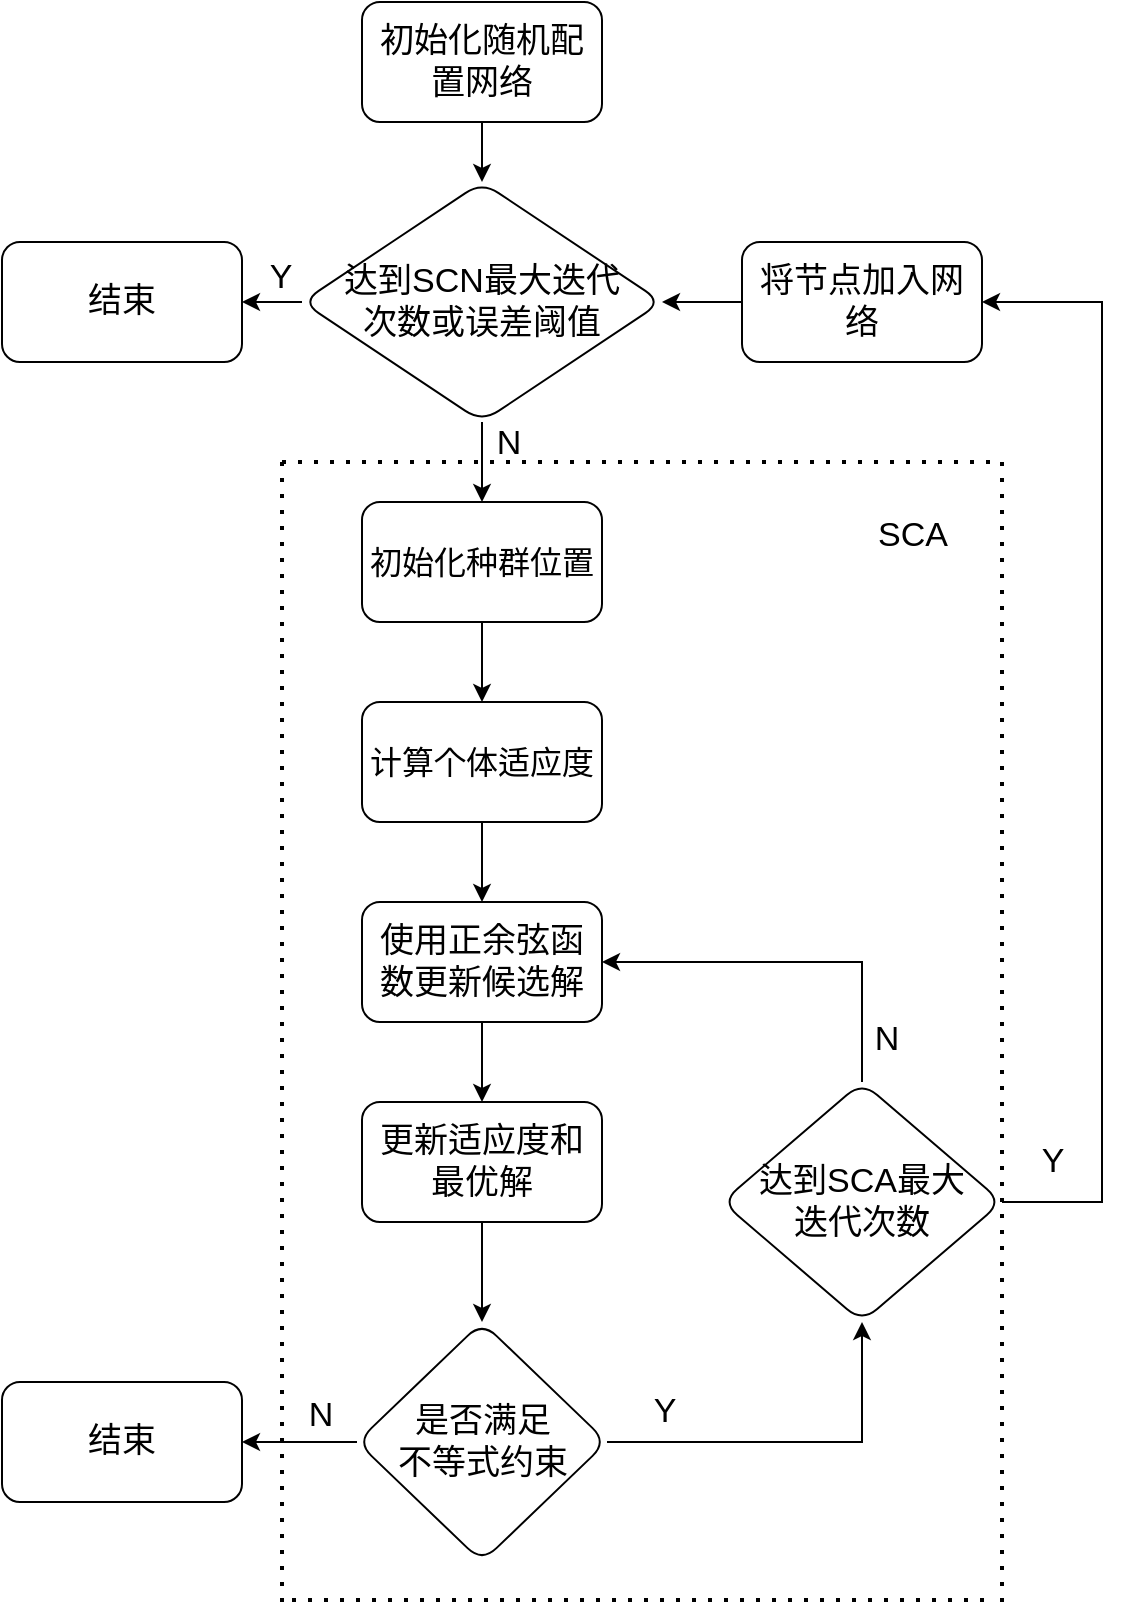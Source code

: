 <mxfile version="21.4.0" type="github">
  <diagram name="第 1 页" id="-gMaRvMxoEYFehouByGR">
    <mxGraphModel dx="980" dy="776" grid="1" gridSize="10" guides="1" tooltips="1" connect="1" arrows="1" fold="1" page="1" pageScale="1" pageWidth="827" pageHeight="1169" math="0" shadow="0">
      <root>
        <mxCell id="0" />
        <mxCell id="1" parent="0" />
        <mxCell id="0GGinekkQ6M6HEJnRW7u-3" value="" style="edgeStyle=orthogonalEdgeStyle;rounded=0;orthogonalLoop=1;jettySize=auto;html=1;fontSize=17;" edge="1" parent="1" source="0GGinekkQ6M6HEJnRW7u-1" target="0GGinekkQ6M6HEJnRW7u-2">
          <mxGeometry relative="1" as="geometry" />
        </mxCell>
        <mxCell id="0GGinekkQ6M6HEJnRW7u-1" value="初始化随机配置网络" style="rounded=1;whiteSpace=wrap;html=1;fontSize=17;" vertex="1" parent="1">
          <mxGeometry x="250" y="70" width="120" height="60" as="geometry" />
        </mxCell>
        <mxCell id="0GGinekkQ6M6HEJnRW7u-5" value="" style="edgeStyle=orthogonalEdgeStyle;rounded=0;orthogonalLoop=1;jettySize=auto;html=1;fontSize=17;" edge="1" parent="1" source="0GGinekkQ6M6HEJnRW7u-2" target="0GGinekkQ6M6HEJnRW7u-4">
          <mxGeometry relative="1" as="geometry" />
        </mxCell>
        <mxCell id="0GGinekkQ6M6HEJnRW7u-25" value="" style="edgeStyle=orthogonalEdgeStyle;rounded=0;orthogonalLoop=1;jettySize=auto;html=1;fontSize=17;" edge="1" parent="1" source="0GGinekkQ6M6HEJnRW7u-2" target="0GGinekkQ6M6HEJnRW7u-24">
          <mxGeometry relative="1" as="geometry" />
        </mxCell>
        <mxCell id="0GGinekkQ6M6HEJnRW7u-2" value="达到SCN最大迭代&lt;br&gt;次数或误差阈值" style="rhombus;whiteSpace=wrap;html=1;rounded=1;fontSize=17;" vertex="1" parent="1">
          <mxGeometry x="220" y="160" width="180" height="120" as="geometry" />
        </mxCell>
        <mxCell id="0GGinekkQ6M6HEJnRW7u-7" value="" style="edgeStyle=orthogonalEdgeStyle;rounded=0;orthogonalLoop=1;jettySize=auto;html=1;fontSize=17;" edge="1" parent="1" source="0GGinekkQ6M6HEJnRW7u-4" target="0GGinekkQ6M6HEJnRW7u-6">
          <mxGeometry relative="1" as="geometry" />
        </mxCell>
        <mxCell id="0GGinekkQ6M6HEJnRW7u-4" value="初始化种群位置" style="whiteSpace=wrap;html=1;rounded=1;fontSize=16;" vertex="1" parent="1">
          <mxGeometry x="250" y="320" width="120" height="60" as="geometry" />
        </mxCell>
        <mxCell id="0GGinekkQ6M6HEJnRW7u-9" value="" style="edgeStyle=orthogonalEdgeStyle;rounded=0;orthogonalLoop=1;jettySize=auto;html=1;fontSize=17;" edge="1" parent="1" source="0GGinekkQ6M6HEJnRW7u-6" target="0GGinekkQ6M6HEJnRW7u-8">
          <mxGeometry relative="1" as="geometry" />
        </mxCell>
        <mxCell id="0GGinekkQ6M6HEJnRW7u-6" value="计算个体适应度" style="whiteSpace=wrap;html=1;rounded=1;fontSize=16;" vertex="1" parent="1">
          <mxGeometry x="250" y="420" width="120" height="60" as="geometry" />
        </mxCell>
        <mxCell id="0GGinekkQ6M6HEJnRW7u-11" value="" style="edgeStyle=orthogonalEdgeStyle;rounded=0;orthogonalLoop=1;jettySize=auto;html=1;fontSize=17;" edge="1" parent="1" source="0GGinekkQ6M6HEJnRW7u-8" target="0GGinekkQ6M6HEJnRW7u-10">
          <mxGeometry relative="1" as="geometry" />
        </mxCell>
        <mxCell id="0GGinekkQ6M6HEJnRW7u-8" value="使用正余弦函数更新候选解" style="whiteSpace=wrap;html=1;rounded=1;fontSize=17;" vertex="1" parent="1">
          <mxGeometry x="250" y="520" width="120" height="60" as="geometry" />
        </mxCell>
        <mxCell id="0GGinekkQ6M6HEJnRW7u-16" value="" style="edgeStyle=orthogonalEdgeStyle;rounded=0;orthogonalLoop=1;jettySize=auto;html=1;fontSize=17;" edge="1" parent="1" source="0GGinekkQ6M6HEJnRW7u-10" target="0GGinekkQ6M6HEJnRW7u-15">
          <mxGeometry relative="1" as="geometry" />
        </mxCell>
        <mxCell id="0GGinekkQ6M6HEJnRW7u-10" value="更新适应度和最优解" style="whiteSpace=wrap;html=1;rounded=1;fontSize=17;" vertex="1" parent="1">
          <mxGeometry x="250" y="620" width="120" height="60" as="geometry" />
        </mxCell>
        <mxCell id="0GGinekkQ6M6HEJnRW7u-14" style="edgeStyle=orthogonalEdgeStyle;rounded=0;orthogonalLoop=1;jettySize=auto;html=1;entryX=1;entryY=0.5;entryDx=0;entryDy=0;exitX=0.5;exitY=0;exitDx=0;exitDy=0;fontSize=17;" edge="1" parent="1" source="0GGinekkQ6M6HEJnRW7u-12" target="0GGinekkQ6M6HEJnRW7u-8">
          <mxGeometry relative="1" as="geometry">
            <mxPoint x="500" y="730" as="sourcePoint" />
            <Array as="points">
              <mxPoint x="500" y="550" />
            </Array>
          </mxGeometry>
        </mxCell>
        <mxCell id="0GGinekkQ6M6HEJnRW7u-22" style="edgeStyle=orthogonalEdgeStyle;rounded=0;orthogonalLoop=1;jettySize=auto;html=1;entryX=1;entryY=0.5;entryDx=0;entryDy=0;fontSize=17;" edge="1" parent="1" source="0GGinekkQ6M6HEJnRW7u-12" target="0GGinekkQ6M6HEJnRW7u-21">
          <mxGeometry relative="1" as="geometry">
            <Array as="points">
              <mxPoint x="620" y="670" />
              <mxPoint x="620" y="220" />
            </Array>
          </mxGeometry>
        </mxCell>
        <mxCell id="0GGinekkQ6M6HEJnRW7u-12" value="达到SCA最大&lt;br&gt;迭代次数" style="rhombus;whiteSpace=wrap;html=1;rounded=1;fontSize=17;" vertex="1" parent="1">
          <mxGeometry x="430" y="610" width="140" height="120" as="geometry" />
        </mxCell>
        <mxCell id="0GGinekkQ6M6HEJnRW7u-17" style="edgeStyle=orthogonalEdgeStyle;rounded=0;orthogonalLoop=1;jettySize=auto;html=1;entryX=0.5;entryY=1;entryDx=0;entryDy=0;fontSize=17;" edge="1" parent="1" source="0GGinekkQ6M6HEJnRW7u-15" target="0GGinekkQ6M6HEJnRW7u-12">
          <mxGeometry relative="1" as="geometry" />
        </mxCell>
        <mxCell id="0GGinekkQ6M6HEJnRW7u-19" value="" style="edgeStyle=orthogonalEdgeStyle;rounded=0;orthogonalLoop=1;jettySize=auto;html=1;fontSize=17;" edge="1" parent="1" source="0GGinekkQ6M6HEJnRW7u-15" target="0GGinekkQ6M6HEJnRW7u-18">
          <mxGeometry relative="1" as="geometry" />
        </mxCell>
        <mxCell id="0GGinekkQ6M6HEJnRW7u-15" value="是否满足&lt;br&gt;不等式约束" style="rhombus;whiteSpace=wrap;html=1;rounded=1;fontSize=17;" vertex="1" parent="1">
          <mxGeometry x="247.5" y="730" width="125" height="120" as="geometry" />
        </mxCell>
        <mxCell id="0GGinekkQ6M6HEJnRW7u-18" value="结束" style="whiteSpace=wrap;html=1;rounded=1;fontSize=17;" vertex="1" parent="1">
          <mxGeometry x="70" y="760" width="120" height="60" as="geometry" />
        </mxCell>
        <mxCell id="0GGinekkQ6M6HEJnRW7u-23" style="edgeStyle=orthogonalEdgeStyle;rounded=0;orthogonalLoop=1;jettySize=auto;html=1;entryX=1;entryY=0.5;entryDx=0;entryDy=0;fontSize=17;" edge="1" parent="1" source="0GGinekkQ6M6HEJnRW7u-21" target="0GGinekkQ6M6HEJnRW7u-2">
          <mxGeometry relative="1" as="geometry" />
        </mxCell>
        <mxCell id="0GGinekkQ6M6HEJnRW7u-21" value="将节点加入网络" style="whiteSpace=wrap;html=1;rounded=1;fontSize=17;" vertex="1" parent="1">
          <mxGeometry x="440" y="190" width="120" height="60" as="geometry" />
        </mxCell>
        <mxCell id="0GGinekkQ6M6HEJnRW7u-24" value="结束" style="whiteSpace=wrap;html=1;rounded=1;fontSize=17;" vertex="1" parent="1">
          <mxGeometry x="70" y="190" width="120" height="60" as="geometry" />
        </mxCell>
        <mxCell id="0GGinekkQ6M6HEJnRW7u-26" value="" style="endArrow=none;dashed=1;html=1;dashPattern=1 3;strokeWidth=2;rounded=0;fontSize=17;" edge="1" parent="1">
          <mxGeometry width="50" height="50" relative="1" as="geometry">
            <mxPoint x="210" y="300" as="sourcePoint" />
            <mxPoint x="570" y="300" as="targetPoint" />
          </mxGeometry>
        </mxCell>
        <mxCell id="0GGinekkQ6M6HEJnRW7u-27" value="" style="endArrow=none;dashed=1;html=1;dashPattern=1 3;strokeWidth=2;rounded=0;fontSize=17;" edge="1" parent="1">
          <mxGeometry width="50" height="50" relative="1" as="geometry">
            <mxPoint x="210" y="870" as="sourcePoint" />
            <mxPoint x="210" y="300" as="targetPoint" />
          </mxGeometry>
        </mxCell>
        <mxCell id="0GGinekkQ6M6HEJnRW7u-28" value="" style="endArrow=none;dashed=1;html=1;dashPattern=1 3;strokeWidth=2;rounded=0;fontSize=17;" edge="1" parent="1">
          <mxGeometry width="50" height="50" relative="1" as="geometry">
            <mxPoint x="570" y="300" as="sourcePoint" />
            <mxPoint x="570" y="870" as="targetPoint" />
          </mxGeometry>
        </mxCell>
        <mxCell id="0GGinekkQ6M6HEJnRW7u-29" value="" style="endArrow=none;dashed=1;html=1;dashPattern=1 3;strokeWidth=2;rounded=0;fontSize=17;" edge="1" parent="1">
          <mxGeometry width="50" height="50" relative="1" as="geometry">
            <mxPoint x="215" y="869" as="sourcePoint" />
            <mxPoint x="565" y="869" as="targetPoint" />
          </mxGeometry>
        </mxCell>
        <mxCell id="0GGinekkQ6M6HEJnRW7u-31" value="SCA" style="text;html=1;align=center;verticalAlign=middle;resizable=0;points=[];autosize=1;strokeColor=none;fillColor=none;fontSize=17;" vertex="1" parent="1">
          <mxGeometry x="495" y="322" width="60" height="30" as="geometry" />
        </mxCell>
        <mxCell id="0GGinekkQ6M6HEJnRW7u-32" value="Y" style="text;html=1;align=center;verticalAlign=middle;resizable=0;points=[];autosize=1;strokeColor=none;fillColor=none;fontSize=17;" vertex="1" parent="1">
          <mxGeometry x="194" y="193" width="30" height="30" as="geometry" />
        </mxCell>
        <mxCell id="0GGinekkQ6M6HEJnRW7u-33" value="N" style="text;html=1;align=center;verticalAlign=middle;resizable=0;points=[];autosize=1;strokeColor=none;fillColor=none;fontSize=17;" vertex="1" parent="1">
          <mxGeometry x="303" y="276" width="40" height="30" as="geometry" />
        </mxCell>
        <mxCell id="0GGinekkQ6M6HEJnRW7u-34" value="N" style="text;html=1;align=center;verticalAlign=middle;resizable=0;points=[];autosize=1;strokeColor=none;fillColor=none;fontSize=17;" vertex="1" parent="1">
          <mxGeometry x="209" y="762" width="40" height="30" as="geometry" />
        </mxCell>
        <mxCell id="0GGinekkQ6M6HEJnRW7u-35" value="N" style="text;html=1;align=center;verticalAlign=middle;resizable=0;points=[];autosize=1;strokeColor=none;fillColor=none;fontSize=17;" vertex="1" parent="1">
          <mxGeometry x="492" y="574" width="40" height="30" as="geometry" />
        </mxCell>
        <mxCell id="0GGinekkQ6M6HEJnRW7u-36" value="Y" style="text;html=1;align=center;verticalAlign=middle;resizable=0;points=[];autosize=1;strokeColor=none;fillColor=none;fontSize=17;" vertex="1" parent="1">
          <mxGeometry x="386" y="760" width="30" height="30" as="geometry" />
        </mxCell>
        <mxCell id="0GGinekkQ6M6HEJnRW7u-37" value="Y" style="text;html=1;align=center;verticalAlign=middle;resizable=0;points=[];autosize=1;strokeColor=none;fillColor=none;fontSize=17;" vertex="1" parent="1">
          <mxGeometry x="580" y="635" width="30" height="30" as="geometry" />
        </mxCell>
      </root>
    </mxGraphModel>
  </diagram>
</mxfile>
